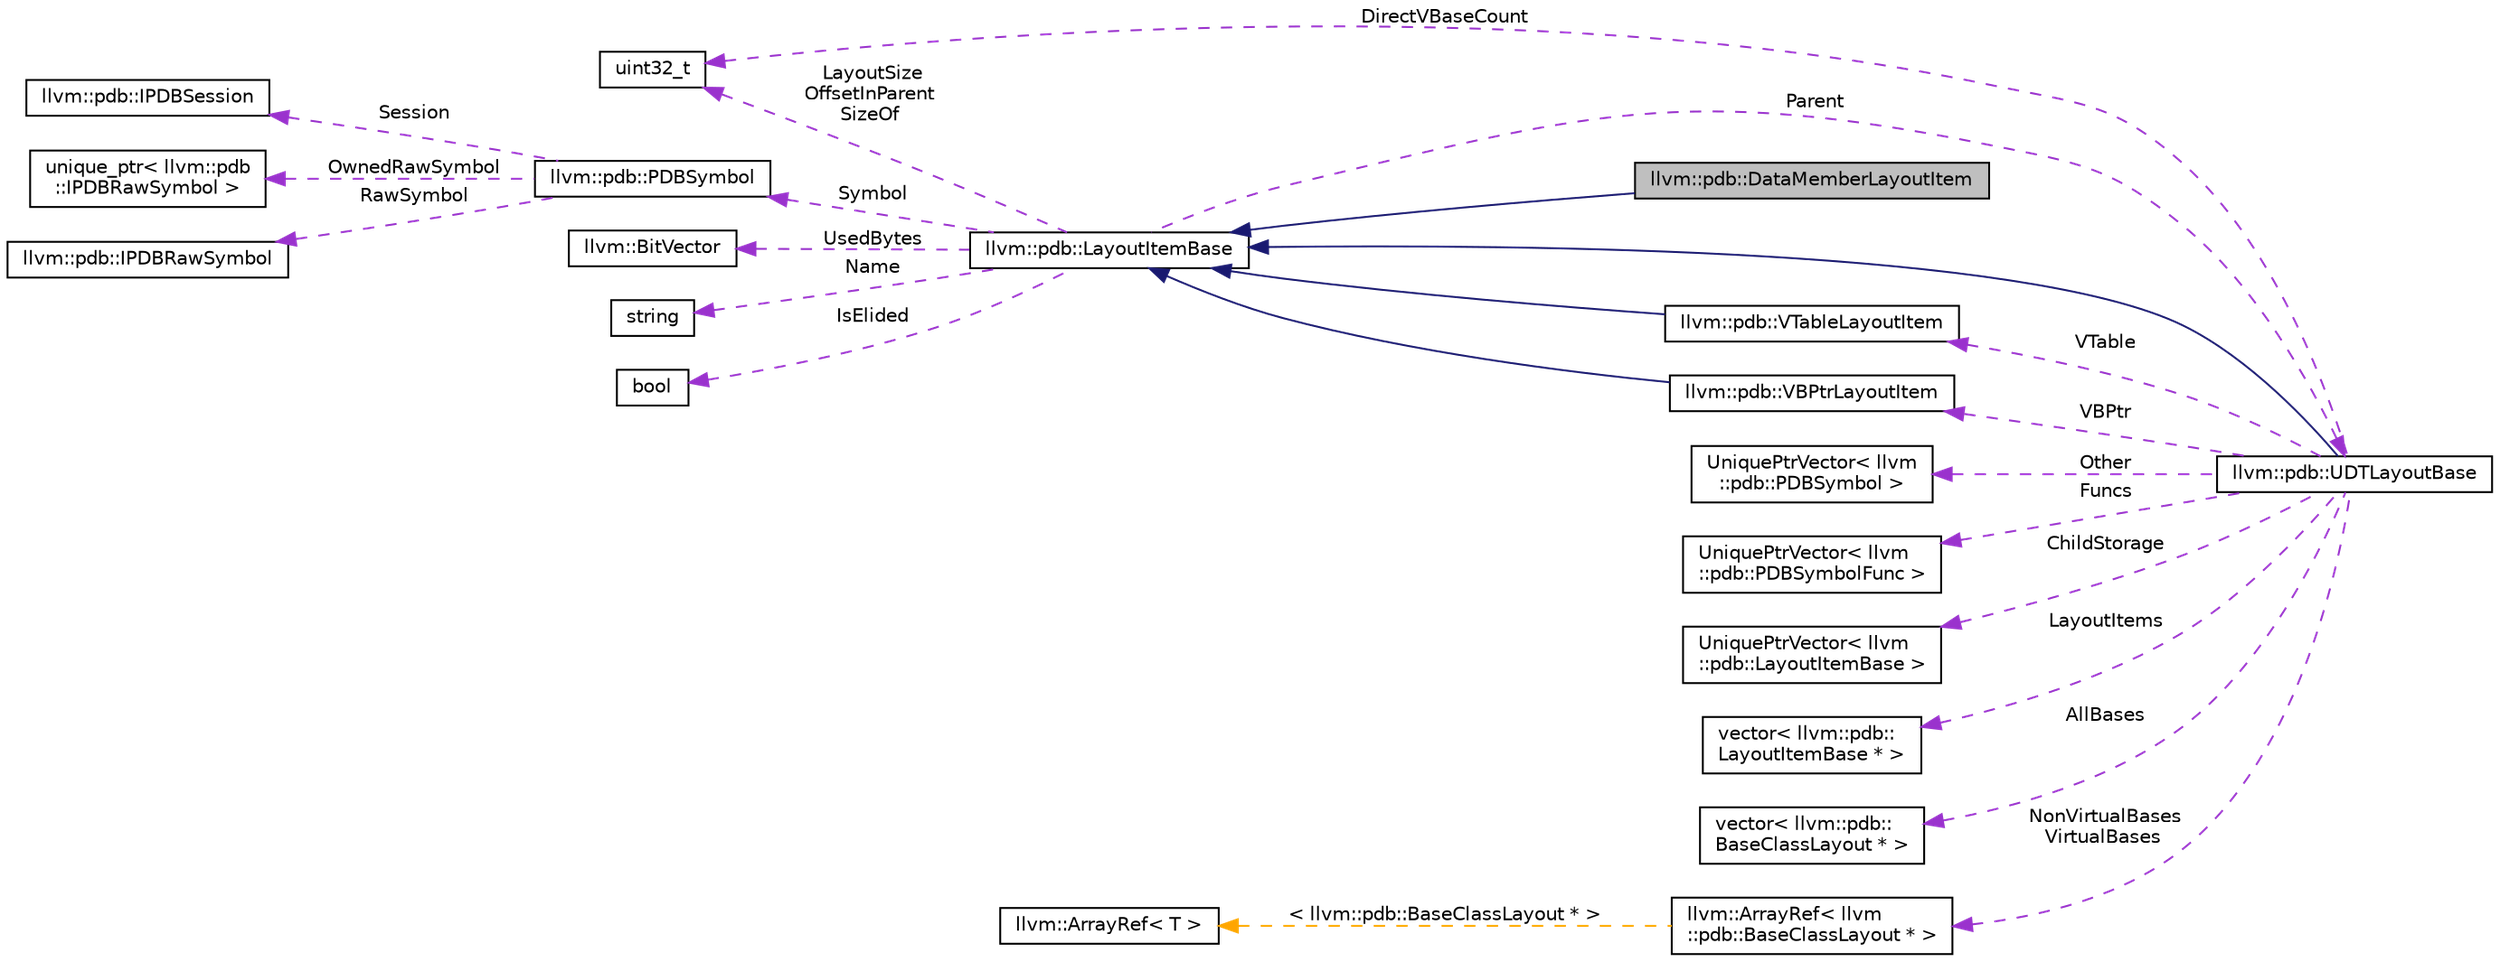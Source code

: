 digraph "llvm::pdb::DataMemberLayoutItem"
{
 // LATEX_PDF_SIZE
  bgcolor="transparent";
  edge [fontname="Helvetica",fontsize="10",labelfontname="Helvetica",labelfontsize="10"];
  node [fontname="Helvetica",fontsize="10",shape="box"];
  rankdir="LR";
  Node1 [label="llvm::pdb::DataMemberLayoutItem",height=0.2,width=0.4,color="black", fillcolor="grey75", style="filled", fontcolor="black",tooltip=" "];
  Node2 -> Node1 [dir="back",color="midnightblue",fontsize="10",style="solid",fontname="Helvetica"];
  Node2 [label="llvm::pdb::LayoutItemBase",height=0.2,width=0.4,color="black",URL="$classllvm_1_1pdb_1_1LayoutItemBase.html",tooltip=" "];
  Node3 -> Node2 [dir="back",color="darkorchid3",fontsize="10",style="dashed",label=" Symbol" ,fontname="Helvetica"];
  Node3 [label="llvm::pdb::PDBSymbol",height=0.2,width=0.4,color="black",URL="$classllvm_1_1pdb_1_1PDBSymbol.html",tooltip="PDBSymbol defines the base of the inheritance hierarchy for concrete symbol types (e...."];
  Node4 -> Node3 [dir="back",color="darkorchid3",fontsize="10",style="dashed",label=" Session" ,fontname="Helvetica"];
  Node4 [label="llvm::pdb::IPDBSession",height=0.2,width=0.4,color="black",URL="$classllvm_1_1pdb_1_1IPDBSession.html",tooltip="IPDBSession defines an interface used to provide a context for querying debug information from a debu..."];
  Node5 -> Node3 [dir="back",color="darkorchid3",fontsize="10",style="dashed",label=" OwnedRawSymbol" ,fontname="Helvetica"];
  Node5 [label="unique_ptr\< llvm::pdb\l::IPDBRawSymbol \>",height=0.2,width=0.4,color="black",tooltip=" "];
  Node6 -> Node3 [dir="back",color="darkorchid3",fontsize="10",style="dashed",label=" RawSymbol" ,fontname="Helvetica"];
  Node6 [label="llvm::pdb::IPDBRawSymbol",height=0.2,width=0.4,color="black",URL="$classllvm_1_1pdb_1_1IPDBRawSymbol.html",tooltip="IPDBRawSymbol defines an interface used to represent an arbitrary symbol."];
  Node7 -> Node2 [dir="back",color="darkorchid3",fontsize="10",style="dashed",label=" Parent" ,fontname="Helvetica"];
  Node7 [label="llvm::pdb::UDTLayoutBase",height=0.2,width=0.4,color="black",URL="$classllvm_1_1pdb_1_1UDTLayoutBase.html",tooltip=" "];
  Node2 -> Node7 [dir="back",color="midnightblue",fontsize="10",style="solid",fontname="Helvetica"];
  Node8 -> Node7 [dir="back",color="darkorchid3",fontsize="10",style="dashed",label=" DirectVBaseCount" ,fontname="Helvetica"];
  Node8 [label="uint32_t",height=0.2,width=0.4,color="black",URL="$classuint32__t.html",tooltip=" "];
  Node9 -> Node7 [dir="back",color="darkorchid3",fontsize="10",style="dashed",label=" Other" ,fontname="Helvetica"];
  Node9 [label="UniquePtrVector\< llvm\l::pdb::PDBSymbol \>",height=0.2,width=0.4,color="black",tooltip=" "];
  Node10 -> Node7 [dir="back",color="darkorchid3",fontsize="10",style="dashed",label=" Funcs" ,fontname="Helvetica"];
  Node10 [label="UniquePtrVector\< llvm\l::pdb::PDBSymbolFunc \>",height=0.2,width=0.4,color="black",tooltip=" "];
  Node11 -> Node7 [dir="back",color="darkorchid3",fontsize="10",style="dashed",label=" ChildStorage" ,fontname="Helvetica"];
  Node11 [label="UniquePtrVector\< llvm\l::pdb::LayoutItemBase \>",height=0.2,width=0.4,color="black",tooltip=" "];
  Node12 -> Node7 [dir="back",color="darkorchid3",fontsize="10",style="dashed",label=" LayoutItems" ,fontname="Helvetica"];
  Node12 [label="vector\< llvm::pdb::\lLayoutItemBase * \>",height=0.2,width=0.4,color="black",tooltip=" "];
  Node13 -> Node7 [dir="back",color="darkorchid3",fontsize="10",style="dashed",label=" AllBases" ,fontname="Helvetica"];
  Node13 [label="vector\< llvm::pdb::\lBaseClassLayout * \>",height=0.2,width=0.4,color="black",tooltip=" "];
  Node14 -> Node7 [dir="back",color="darkorchid3",fontsize="10",style="dashed",label=" NonVirtualBases\nVirtualBases" ,fontname="Helvetica"];
  Node14 [label="llvm::ArrayRef\< llvm\l::pdb::BaseClassLayout * \>",height=0.2,width=0.4,color="black",URL="$classllvm_1_1ArrayRef.html",tooltip=" "];
  Node15 -> Node14 [dir="back",color="orange",fontsize="10",style="dashed",label=" \< llvm::pdb::BaseClassLayout * \>" ,fontname="Helvetica"];
  Node15 [label="llvm::ArrayRef\< T \>",height=0.2,width=0.4,color="black",URL="$classllvm_1_1ArrayRef.html",tooltip="ArrayRef - Represent a constant reference to an array (0 or more elements consecutively in memory),..."];
  Node16 -> Node7 [dir="back",color="darkorchid3",fontsize="10",style="dashed",label=" VTable" ,fontname="Helvetica"];
  Node16 [label="llvm::pdb::VTableLayoutItem",height=0.2,width=0.4,color="black",URL="$classllvm_1_1pdb_1_1VTableLayoutItem.html",tooltip=" "];
  Node2 -> Node16 [dir="back",color="midnightblue",fontsize="10",style="solid",fontname="Helvetica"];
  Node17 -> Node7 [dir="back",color="darkorchid3",fontsize="10",style="dashed",label=" VBPtr" ,fontname="Helvetica"];
  Node17 [label="llvm::pdb::VBPtrLayoutItem",height=0.2,width=0.4,color="black",URL="$classllvm_1_1pdb_1_1VBPtrLayoutItem.html",tooltip=" "];
  Node2 -> Node17 [dir="back",color="midnightblue",fontsize="10",style="solid",fontname="Helvetica"];
  Node18 -> Node2 [dir="back",color="darkorchid3",fontsize="10",style="dashed",label=" UsedBytes" ,fontname="Helvetica"];
  Node18 [label="llvm::BitVector",height=0.2,width=0.4,color="black",URL="$classllvm_1_1BitVector.html",tooltip=" "];
  Node19 -> Node2 [dir="back",color="darkorchid3",fontsize="10",style="dashed",label=" Name" ,fontname="Helvetica"];
  Node19 [label="string",height=0.2,width=0.4,color="black",tooltip=" "];
  Node8 -> Node2 [dir="back",color="darkorchid3",fontsize="10",style="dashed",label=" LayoutSize\nOffsetInParent\nSizeOf" ,fontname="Helvetica"];
  Node20 -> Node2 [dir="back",color="darkorchid3",fontsize="10",style="dashed",label=" IsElided" ,fontname="Helvetica"];
  Node20 [label="bool",height=0.2,width=0.4,color="black",URL="$classbool.html",tooltip=" "];
}
